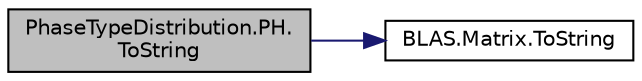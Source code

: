 digraph "PhaseTypeDistribution.PH.ToString"
{
  edge [fontname="Helvetica",fontsize="10",labelfontname="Helvetica",labelfontsize="10"];
  node [fontname="Helvetica",fontsize="10",shape=record];
  rankdir="LR";
  Node1 [label="PhaseTypeDistribution.PH.\lToString",height=0.2,width=0.4,color="black", fillcolor="grey75", style="filled", fontcolor="black"];
  Node1 -> Node2 [color="midnightblue",fontsize="10",style="solid",fontname="Helvetica"];
  Node2 [label="BLAS.Matrix.ToString",height=0.2,width=0.4,color="black", fillcolor="white", style="filled",URL="$class_b_l_a_s_1_1_matrix.html#a5d8dcb0da420eb386ca861d669cec9c5",tooltip="Возвращает строковое представление матрицы "];
}

